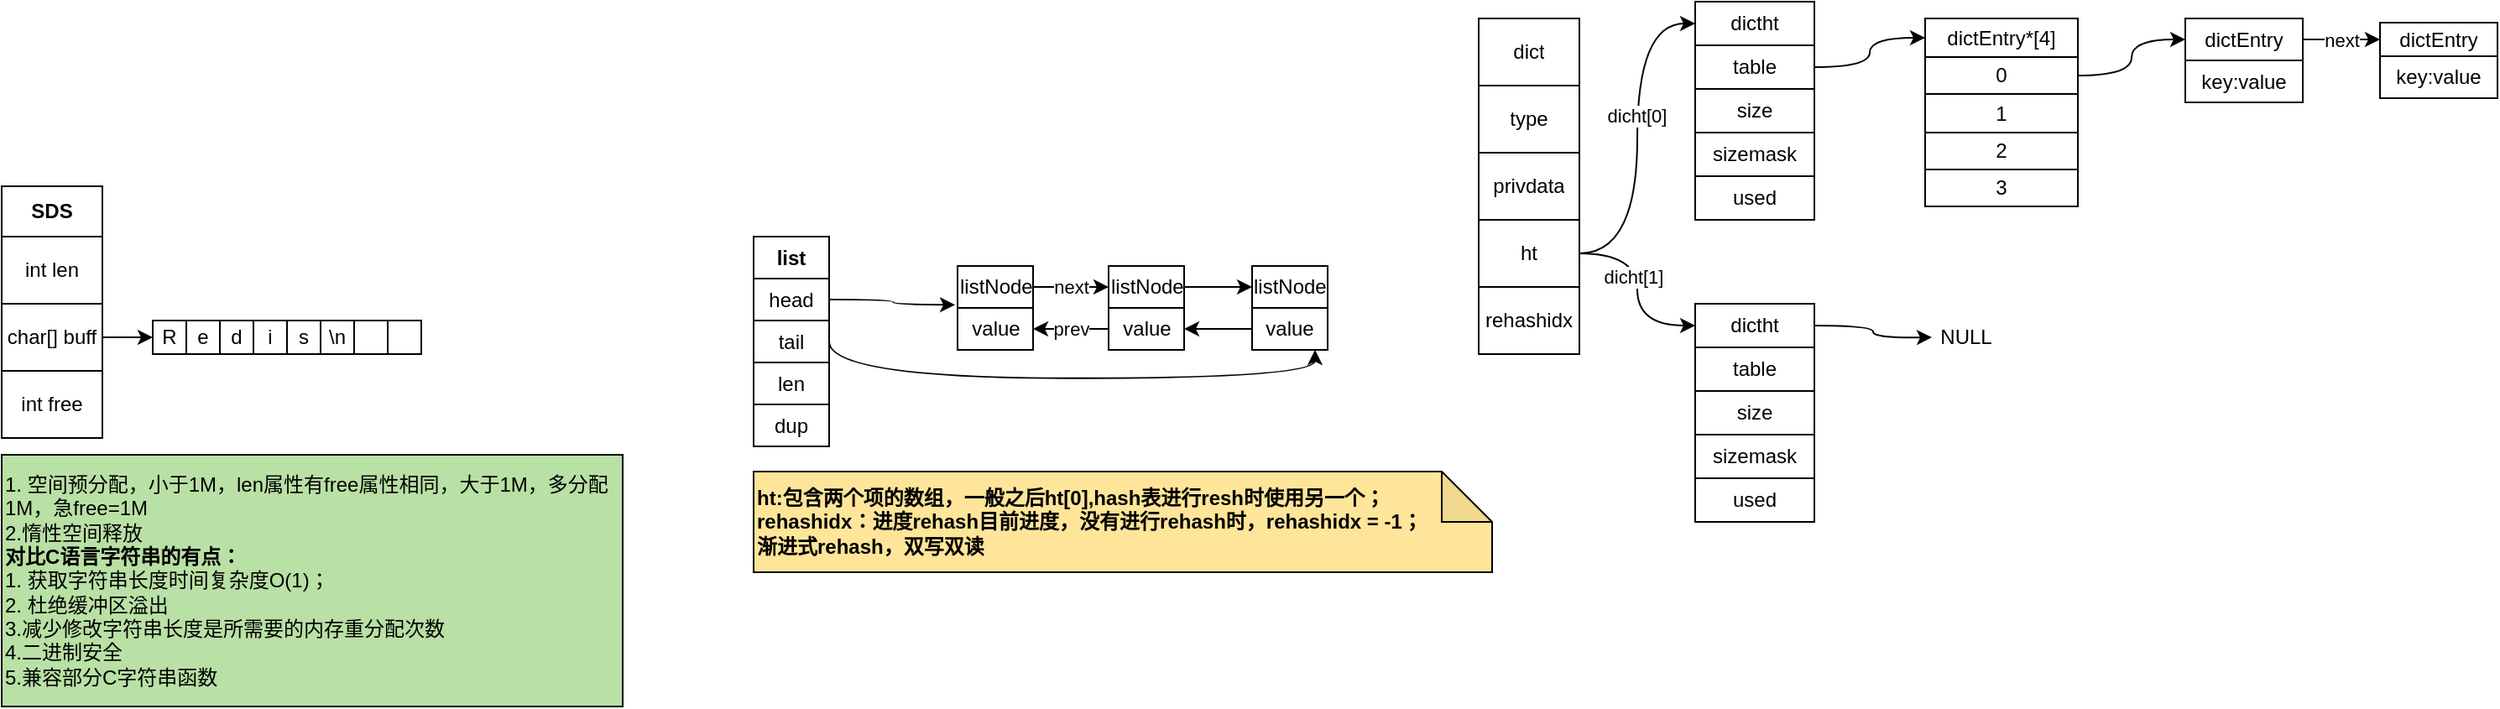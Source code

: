 <mxfile version="14.5.1" type="github">
  <diagram id="70akwOYrs_zPX4gierDc" name="第 1 页">
    <mxGraphModel dx="946" dy="472" grid="1" gridSize="10" guides="1" tooltips="1" connect="1" arrows="1" fold="1" page="1" pageScale="1" pageWidth="827" pageHeight="1169" math="0" shadow="0">
      <root>
        <mxCell id="0" />
        <mxCell id="1" parent="0" />
        <mxCell id="2Fs-SG_frbHr2sO-u1KF-1" value="SDS" style="shape=table;html=1;whiteSpace=wrap;startSize=30;container=1;collapsible=0;childLayout=tableLayout;fontStyle=1;align=center;" vertex="1" parent="1">
          <mxGeometry x="70" y="450" width="60" height="150" as="geometry" />
        </mxCell>
        <mxCell id="2Fs-SG_frbHr2sO-u1KF-2" value="" style="shape=partialRectangle;html=1;whiteSpace=wrap;collapsible=0;dropTarget=0;pointerEvents=0;fillColor=none;top=0;left=0;bottom=0;right=0;points=[[0,0.5],[1,0.5]];portConstraint=eastwest;" vertex="1" parent="2Fs-SG_frbHr2sO-u1KF-1">
          <mxGeometry y="30" width="60" height="40" as="geometry" />
        </mxCell>
        <mxCell id="2Fs-SG_frbHr2sO-u1KF-14" value="int len" style="shape=partialRectangle;html=1;whiteSpace=wrap;connectable=0;fillColor=none;top=0;left=0;bottom=0;right=0;overflow=hidden;" vertex="1" parent="2Fs-SG_frbHr2sO-u1KF-2">
          <mxGeometry width="60" height="40" as="geometry" />
        </mxCell>
        <mxCell id="2Fs-SG_frbHr2sO-u1KF-6" value="" style="shape=partialRectangle;html=1;whiteSpace=wrap;collapsible=0;dropTarget=0;pointerEvents=0;fillColor=none;top=0;left=0;bottom=0;right=0;points=[[0,0.5],[1,0.5]];portConstraint=eastwest;" vertex="1" parent="2Fs-SG_frbHr2sO-u1KF-1">
          <mxGeometry y="70" width="60" height="40" as="geometry" />
        </mxCell>
        <mxCell id="2Fs-SG_frbHr2sO-u1KF-15" value="char[] buff" style="shape=partialRectangle;html=1;whiteSpace=wrap;connectable=0;fillColor=none;top=0;left=0;bottom=0;right=0;overflow=hidden;" vertex="1" parent="2Fs-SG_frbHr2sO-u1KF-6">
          <mxGeometry width="60" height="40" as="geometry" />
        </mxCell>
        <mxCell id="2Fs-SG_frbHr2sO-u1KF-10" value="" style="shape=partialRectangle;html=1;whiteSpace=wrap;collapsible=0;dropTarget=0;pointerEvents=0;fillColor=none;top=0;left=0;bottom=0;right=0;points=[[0,0.5],[1,0.5]];portConstraint=eastwest;" vertex="1" parent="2Fs-SG_frbHr2sO-u1KF-1">
          <mxGeometry y="110" width="60" height="40" as="geometry" />
        </mxCell>
        <mxCell id="2Fs-SG_frbHr2sO-u1KF-16" value="int free" style="shape=partialRectangle;html=1;whiteSpace=wrap;connectable=0;fillColor=none;top=0;left=0;bottom=0;right=0;overflow=hidden;" vertex="1" parent="2Fs-SG_frbHr2sO-u1KF-10">
          <mxGeometry width="60" height="40" as="geometry" />
        </mxCell>
        <mxCell id="2Fs-SG_frbHr2sO-u1KF-20" style="edgeStyle=orthogonalEdgeStyle;rounded=0;orthogonalLoop=1;jettySize=auto;html=1;exitX=1;exitY=0.5;exitDx=0;exitDy=0;" edge="1" parent="1" source="2Fs-SG_frbHr2sO-u1KF-6">
          <mxGeometry relative="1" as="geometry">
            <mxPoint x="160" y="540" as="targetPoint" />
          </mxGeometry>
        </mxCell>
        <mxCell id="2Fs-SG_frbHr2sO-u1KF-22" value="" style="shape=table;html=1;whiteSpace=wrap;startSize=0;container=1;collapsible=0;childLayout=tableLayout;" vertex="1" parent="1">
          <mxGeometry x="160" y="530" width="160" height="20" as="geometry" />
        </mxCell>
        <mxCell id="2Fs-SG_frbHr2sO-u1KF-23" value="" style="shape=partialRectangle;html=1;whiteSpace=wrap;collapsible=0;dropTarget=0;pointerEvents=0;fillColor=none;top=0;left=0;bottom=0;right=0;points=[[0,0.5],[1,0.5]];portConstraint=eastwest;" vertex="1" parent="2Fs-SG_frbHr2sO-u1KF-22">
          <mxGeometry width="160" height="20" as="geometry" />
        </mxCell>
        <mxCell id="2Fs-SG_frbHr2sO-u1KF-24" value="R" style="shape=partialRectangle;html=1;whiteSpace=wrap;connectable=0;fillColor=none;top=0;left=0;bottom=0;right=0;overflow=hidden;" vertex="1" parent="2Fs-SG_frbHr2sO-u1KF-23">
          <mxGeometry width="20" height="20" as="geometry" />
        </mxCell>
        <mxCell id="2Fs-SG_frbHr2sO-u1KF-25" value="e" style="shape=partialRectangle;html=1;whiteSpace=wrap;connectable=0;fillColor=none;top=0;left=0;bottom=0;right=0;overflow=hidden;" vertex="1" parent="2Fs-SG_frbHr2sO-u1KF-23">
          <mxGeometry x="20" width="20" height="20" as="geometry" />
        </mxCell>
        <mxCell id="2Fs-SG_frbHr2sO-u1KF-26" value="d" style="shape=partialRectangle;html=1;whiteSpace=wrap;connectable=0;fillColor=none;top=0;left=0;bottom=0;right=0;overflow=hidden;" vertex="1" parent="2Fs-SG_frbHr2sO-u1KF-23">
          <mxGeometry x="40" width="20" height="20" as="geometry" />
        </mxCell>
        <mxCell id="2Fs-SG_frbHr2sO-u1KF-48" value="i" style="shape=partialRectangle;html=1;whiteSpace=wrap;connectable=0;fillColor=none;top=0;left=0;bottom=0;right=0;overflow=hidden;" vertex="1" parent="2Fs-SG_frbHr2sO-u1KF-23">
          <mxGeometry x="60" width="20" height="20" as="geometry" />
        </mxCell>
        <mxCell id="2Fs-SG_frbHr2sO-u1KF-49" value="s" style="shape=partialRectangle;html=1;whiteSpace=wrap;connectable=0;fillColor=none;top=0;left=0;bottom=0;right=0;overflow=hidden;" vertex="1" parent="2Fs-SG_frbHr2sO-u1KF-23">
          <mxGeometry x="80" width="20" height="20" as="geometry" />
        </mxCell>
        <mxCell id="2Fs-SG_frbHr2sO-u1KF-50" value="\n" style="shape=partialRectangle;html=1;whiteSpace=wrap;connectable=0;fillColor=none;top=0;left=0;bottom=0;right=0;overflow=hidden;" vertex="1" parent="2Fs-SG_frbHr2sO-u1KF-23">
          <mxGeometry x="100" width="20" height="20" as="geometry" />
        </mxCell>
        <mxCell id="2Fs-SG_frbHr2sO-u1KF-51" style="shape=partialRectangle;html=1;whiteSpace=wrap;connectable=0;fillColor=none;top=0;left=0;bottom=0;right=0;overflow=hidden;" vertex="1" parent="2Fs-SG_frbHr2sO-u1KF-23">
          <mxGeometry x="120" width="20" height="20" as="geometry" />
        </mxCell>
        <mxCell id="2Fs-SG_frbHr2sO-u1KF-52" style="shape=partialRectangle;html=1;whiteSpace=wrap;connectable=0;fillColor=none;top=0;left=0;bottom=0;right=0;overflow=hidden;" vertex="1" parent="2Fs-SG_frbHr2sO-u1KF-23">
          <mxGeometry x="140" width="20" height="20" as="geometry" />
        </mxCell>
        <mxCell id="2Fs-SG_frbHr2sO-u1KF-53" value="1. 空间预分配，小于1M，len属性有free属性相同，大于1M，多分配1M，急free=1M&lt;br&gt;2.惰性空间释放&lt;br&gt;&lt;b&gt;对比C语言字符串的有点：&lt;/b&gt;&lt;br&gt;1. 获取字符串长度时间复杂度O(1)；&lt;br&gt;2. 杜绝缓冲区溢出&lt;br&gt;3.减少修改字符串长度是所需要的内存重分配次数&lt;br&gt;4.二进制安全&lt;br&gt;5.兼容部分C字符串函数" style="whiteSpace=wrap;html=1;align=left;fillColor=#B9E0A5;" vertex="1" parent="1">
          <mxGeometry x="70" y="610" width="370" height="150" as="geometry" />
        </mxCell>
        <mxCell id="2Fs-SG_frbHr2sO-u1KF-55" value="" style="shape=table;html=1;whiteSpace=wrap;startSize=0;container=1;collapsible=0;childLayout=tableLayout;" vertex="1" parent="1">
          <mxGeometry x="639.5" y="497.5" width="45" height="50" as="geometry" />
        </mxCell>
        <mxCell id="2Fs-SG_frbHr2sO-u1KF-56" value="" style="shape=partialRectangle;html=1;whiteSpace=wrap;collapsible=0;dropTarget=0;pointerEvents=0;fillColor=none;top=0;left=0;bottom=0;right=0;points=[[0,0.5],[1,0.5]];portConstraint=eastwest;" vertex="1" parent="2Fs-SG_frbHr2sO-u1KF-55">
          <mxGeometry width="45" height="25" as="geometry" />
        </mxCell>
        <mxCell id="2Fs-SG_frbHr2sO-u1KF-57" value="listNode" style="shape=partialRectangle;html=1;whiteSpace=wrap;connectable=0;overflow=hidden;fillColor=none;top=0;left=0;bottom=0;right=0;container=0;" vertex="1" parent="2Fs-SG_frbHr2sO-u1KF-56">
          <mxGeometry width="45" height="25" as="geometry" />
        </mxCell>
        <mxCell id="2Fs-SG_frbHr2sO-u1KF-58" value="" style="shape=partialRectangle;html=1;whiteSpace=wrap;collapsible=0;dropTarget=0;pointerEvents=0;fillColor=none;top=0;left=0;bottom=0;right=0;points=[[0,0.5],[1,0.5]];portConstraint=eastwest;" vertex="1" parent="2Fs-SG_frbHr2sO-u1KF-55">
          <mxGeometry y="25" width="45" height="25" as="geometry" />
        </mxCell>
        <mxCell id="2Fs-SG_frbHr2sO-u1KF-59" value="value" style="shape=partialRectangle;html=1;whiteSpace=wrap;connectable=0;overflow=hidden;fillColor=none;top=0;left=0;bottom=0;right=0;container=0;" vertex="1" parent="2Fs-SG_frbHr2sO-u1KF-58">
          <mxGeometry width="45" height="25" as="geometry" />
        </mxCell>
        <mxCell id="2Fs-SG_frbHr2sO-u1KF-65" value="" style="shape=table;html=1;whiteSpace=wrap;startSize=0;container=1;collapsible=0;childLayout=tableLayout;" vertex="1" parent="1">
          <mxGeometry x="815" y="497.5" width="45" height="50" as="geometry" />
        </mxCell>
        <mxCell id="2Fs-SG_frbHr2sO-u1KF-66" value="" style="shape=partialRectangle;html=1;whiteSpace=wrap;collapsible=0;dropTarget=0;pointerEvents=0;fillColor=none;top=0;left=0;bottom=0;right=0;points=[[0,0.5],[1,0.5]];portConstraint=eastwest;" vertex="1" parent="2Fs-SG_frbHr2sO-u1KF-65">
          <mxGeometry width="45" height="25" as="geometry" />
        </mxCell>
        <mxCell id="2Fs-SG_frbHr2sO-u1KF-67" value="listNode" style="shape=partialRectangle;html=1;whiteSpace=wrap;connectable=0;overflow=hidden;fillColor=none;top=0;left=0;bottom=0;right=0;container=0;" vertex="1" parent="2Fs-SG_frbHr2sO-u1KF-66">
          <mxGeometry width="45" height="25" as="geometry" />
        </mxCell>
        <mxCell id="2Fs-SG_frbHr2sO-u1KF-68" value="" style="shape=partialRectangle;html=1;whiteSpace=wrap;collapsible=0;dropTarget=0;pointerEvents=0;fillColor=none;top=0;left=0;bottom=0;right=0;points=[[0,0.5],[1,0.5]];portConstraint=eastwest;" vertex="1" parent="2Fs-SG_frbHr2sO-u1KF-65">
          <mxGeometry y="25" width="45" height="25" as="geometry" />
        </mxCell>
        <mxCell id="2Fs-SG_frbHr2sO-u1KF-69" value="value" style="shape=partialRectangle;html=1;whiteSpace=wrap;connectable=0;overflow=hidden;fillColor=none;top=0;left=0;bottom=0;right=0;container=0;" vertex="1" parent="2Fs-SG_frbHr2sO-u1KF-68">
          <mxGeometry width="45" height="25" as="geometry" />
        </mxCell>
        <mxCell id="2Fs-SG_frbHr2sO-u1KF-75" value="next" style="edgeStyle=orthogonalEdgeStyle;rounded=0;orthogonalLoop=1;jettySize=auto;html=1;exitX=1;exitY=0.5;exitDx=0;exitDy=0;entryX=0;entryY=0.5;entryDx=0;entryDy=0;" edge="1" parent="1" source="2Fs-SG_frbHr2sO-u1KF-56" target="2Fs-SG_frbHr2sO-u1KF-119">
          <mxGeometry x="518" y="480" as="geometry">
            <mxPoint x="720.5" y="503.75" as="targetPoint" />
          </mxGeometry>
        </mxCell>
        <mxCell id="2Fs-SG_frbHr2sO-u1KF-95" value="" style="shape=table;html=1;whiteSpace=wrap;startSize=0;container=1;collapsible=0;childLayout=tableLayout;fontStyle=1" vertex="1" parent="1">
          <mxGeometry x="518" y="480" width="45" height="125.0" as="geometry" />
        </mxCell>
        <mxCell id="2Fs-SG_frbHr2sO-u1KF-96" value="" style="shape=partialRectangle;html=1;whiteSpace=wrap;collapsible=0;dropTarget=0;pointerEvents=0;fillColor=none;top=0;left=0;bottom=0;right=0;points=[[0,0.5],[1,0.5]];portConstraint=eastwest;" vertex="1" parent="2Fs-SG_frbHr2sO-u1KF-95">
          <mxGeometry width="45" height="25" as="geometry" />
        </mxCell>
        <mxCell id="2Fs-SG_frbHr2sO-u1KF-97" value="&lt;b&gt;list&lt;/b&gt;" style="shape=partialRectangle;html=1;whiteSpace=wrap;connectable=0;overflow=hidden;fillColor=none;top=0;left=0;bottom=0;right=0;container=0;" vertex="1" parent="2Fs-SG_frbHr2sO-u1KF-96">
          <mxGeometry width="45" height="25" as="geometry" />
        </mxCell>
        <mxCell id="2Fs-SG_frbHr2sO-u1KF-98" value="" style="shape=partialRectangle;html=1;whiteSpace=wrap;collapsible=0;dropTarget=0;pointerEvents=0;fillColor=none;top=0;left=0;bottom=0;right=0;points=[[0,0.5],[1,0.5]];portConstraint=eastwest;" vertex="1" parent="2Fs-SG_frbHr2sO-u1KF-95">
          <mxGeometry y="25" width="45" height="25" as="geometry" />
        </mxCell>
        <mxCell id="2Fs-SG_frbHr2sO-u1KF-99" value="head" style="shape=partialRectangle;html=1;whiteSpace=wrap;connectable=0;overflow=hidden;fillColor=none;top=0;left=0;bottom=0;right=0;container=0;" vertex="1" parent="2Fs-SG_frbHr2sO-u1KF-98">
          <mxGeometry width="45" height="25" as="geometry" />
        </mxCell>
        <mxCell id="2Fs-SG_frbHr2sO-u1KF-100" value="" style="shape=partialRectangle;html=1;whiteSpace=wrap;collapsible=0;dropTarget=0;pointerEvents=0;fillColor=none;top=0;left=0;bottom=0;right=0;points=[[0,0.5],[1,0.5]];portConstraint=eastwest;" vertex="1" parent="2Fs-SG_frbHr2sO-u1KF-95">
          <mxGeometry y="50" width="45" height="25" as="geometry" />
        </mxCell>
        <mxCell id="2Fs-SG_frbHr2sO-u1KF-101" value="tail" style="shape=partialRectangle;html=1;whiteSpace=wrap;connectable=0;overflow=hidden;fillColor=none;top=0;left=0;bottom=0;right=0;container=0;" vertex="1" parent="2Fs-SG_frbHr2sO-u1KF-100">
          <mxGeometry width="45" height="25" as="geometry" />
        </mxCell>
        <mxCell id="2Fs-SG_frbHr2sO-u1KF-102" value="" style="shape=partialRectangle;html=1;whiteSpace=wrap;collapsible=0;dropTarget=0;pointerEvents=0;fillColor=none;top=0;left=0;bottom=0;right=0;points=[[0,0.5],[1,0.5]];portConstraint=eastwest;" vertex="1" parent="2Fs-SG_frbHr2sO-u1KF-95">
          <mxGeometry y="75" width="45" height="25" as="geometry" />
        </mxCell>
        <mxCell id="2Fs-SG_frbHr2sO-u1KF-103" value="len" style="shape=partialRectangle;html=1;whiteSpace=wrap;connectable=0;overflow=hidden;fillColor=none;top=0;left=0;bottom=0;right=0;container=0;" vertex="1" parent="2Fs-SG_frbHr2sO-u1KF-102">
          <mxGeometry width="45" height="25" as="geometry" />
        </mxCell>
        <mxCell id="2Fs-SG_frbHr2sO-u1KF-104" value="" style="shape=partialRectangle;html=1;whiteSpace=wrap;collapsible=0;dropTarget=0;pointerEvents=0;fillColor=none;top=0;left=0;bottom=0;right=0;points=[[0,0.5],[1,0.5]];portConstraint=eastwest;" vertex="1" parent="2Fs-SG_frbHr2sO-u1KF-95">
          <mxGeometry y="100" width="45" height="25" as="geometry" />
        </mxCell>
        <mxCell id="2Fs-SG_frbHr2sO-u1KF-105" value="dup" style="shape=partialRectangle;html=1;whiteSpace=wrap;connectable=0;overflow=hidden;fillColor=none;top=0;left=0;bottom=0;right=0;container=0;" vertex="1" parent="2Fs-SG_frbHr2sO-u1KF-104">
          <mxGeometry width="45" height="25" as="geometry" />
        </mxCell>
        <mxCell id="2Fs-SG_frbHr2sO-u1KF-106" style="edgeStyle=orthogonalEdgeStyle;curved=1;rounded=0;orthogonalLoop=1;jettySize=auto;html=1;exitX=1;exitY=0.5;exitDx=0;exitDy=0;entryX=-0.033;entryY=0.925;entryDx=0;entryDy=0;entryPerimeter=0;" edge="1" parent="1" source="2Fs-SG_frbHr2sO-u1KF-98" target="2Fs-SG_frbHr2sO-u1KF-56">
          <mxGeometry x="518" y="480" as="geometry" />
        </mxCell>
        <mxCell id="2Fs-SG_frbHr2sO-u1KF-117" style="edgeStyle=orthogonalEdgeStyle;curved=1;rounded=0;orthogonalLoop=1;jettySize=auto;html=1;exitX=1;exitY=0.5;exitDx=0;exitDy=0;" edge="1" parent="1" source="2Fs-SG_frbHr2sO-u1KF-100" target="2Fs-SG_frbHr2sO-u1KF-68">
          <mxGeometry x="518" y="480" as="geometry">
            <Array as="points">
              <mxPoint x="563" y="564.375" />
              <mxPoint x="852.5" y="564.375" />
            </Array>
          </mxGeometry>
        </mxCell>
        <mxCell id="2Fs-SG_frbHr2sO-u1KF-118" value="" style="shape=table;html=1;whiteSpace=wrap;startSize=0;container=1;collapsible=0;childLayout=tableLayout;" vertex="1" parent="1">
          <mxGeometry x="729.5" y="497.5" width="45" height="50" as="geometry" />
        </mxCell>
        <mxCell id="2Fs-SG_frbHr2sO-u1KF-119" value="" style="shape=partialRectangle;html=1;whiteSpace=wrap;collapsible=0;dropTarget=0;pointerEvents=0;fillColor=none;top=0;left=0;bottom=0;right=0;points=[[0,0.5],[1,0.5]];portConstraint=eastwest;" vertex="1" parent="2Fs-SG_frbHr2sO-u1KF-118">
          <mxGeometry width="45" height="25" as="geometry" />
        </mxCell>
        <mxCell id="2Fs-SG_frbHr2sO-u1KF-120" value="listNode" style="shape=partialRectangle;html=1;whiteSpace=wrap;connectable=0;overflow=hidden;fillColor=none;top=0;left=0;bottom=0;right=0;container=0;" vertex="1" parent="2Fs-SG_frbHr2sO-u1KF-119">
          <mxGeometry width="45" height="25" as="geometry" />
        </mxCell>
        <mxCell id="2Fs-SG_frbHr2sO-u1KF-121" value="" style="shape=partialRectangle;html=1;whiteSpace=wrap;collapsible=0;dropTarget=0;pointerEvents=0;fillColor=none;top=0;left=0;bottom=0;right=0;points=[[0,0.5],[1,0.5]];portConstraint=eastwest;" vertex="1" parent="2Fs-SG_frbHr2sO-u1KF-118">
          <mxGeometry y="25" width="45" height="25" as="geometry" />
        </mxCell>
        <mxCell id="2Fs-SG_frbHr2sO-u1KF-122" value="value" style="shape=partialRectangle;html=1;whiteSpace=wrap;connectable=0;overflow=hidden;fillColor=none;top=0;left=0;bottom=0;right=0;container=0;" vertex="1" parent="2Fs-SG_frbHr2sO-u1KF-121">
          <mxGeometry width="45" height="25" as="geometry" />
        </mxCell>
        <mxCell id="2Fs-SG_frbHr2sO-u1KF-123" style="edgeStyle=orthogonalEdgeStyle;curved=1;rounded=0;orthogonalLoop=1;jettySize=auto;html=1;exitX=0;exitY=0.5;exitDx=0;exitDy=0;entryX=1;entryY=0.5;entryDx=0;entryDy=0;" edge="1" parent="1" source="2Fs-SG_frbHr2sO-u1KF-121" target="2Fs-SG_frbHr2sO-u1KF-58">
          <mxGeometry x="518" y="480" as="geometry">
            <mxPoint x="692" y="535" as="targetPoint" />
            <Array as="points">
              <mxPoint x="729.5" y="535" />
            </Array>
          </mxGeometry>
        </mxCell>
        <mxCell id="2Fs-SG_frbHr2sO-u1KF-124" value="prev" style="edgeLabel;html=1;align=center;verticalAlign=middle;resizable=0;points=[];container=0;" vertex="1" connectable="0" parent="2Fs-SG_frbHr2sO-u1KF-123">
          <mxGeometry relative="1" as="geometry">
            <mxPoint as="offset" />
          </mxGeometry>
        </mxCell>
        <mxCell id="2Fs-SG_frbHr2sO-u1KF-125" style="edgeStyle=orthogonalEdgeStyle;curved=1;rounded=0;orthogonalLoop=1;jettySize=auto;html=1;exitX=1;exitY=0.5;exitDx=0;exitDy=0;entryX=0;entryY=0.5;entryDx=0;entryDy=0;" edge="1" parent="1" source="2Fs-SG_frbHr2sO-u1KF-119" target="2Fs-SG_frbHr2sO-u1KF-66">
          <mxGeometry x="518" y="480" as="geometry" />
        </mxCell>
        <mxCell id="2Fs-SG_frbHr2sO-u1KF-126" style="edgeStyle=orthogonalEdgeStyle;curved=1;rounded=0;orthogonalLoop=1;jettySize=auto;html=1;exitX=0;exitY=0.5;exitDx=0;exitDy=0;entryX=1;entryY=0.5;entryDx=0;entryDy=0;" edge="1" parent="1" source="2Fs-SG_frbHr2sO-u1KF-68" target="2Fs-SG_frbHr2sO-u1KF-121">
          <mxGeometry x="518" y="480" as="geometry" />
        </mxCell>
        <mxCell id="2Fs-SG_frbHr2sO-u1KF-128" value="" style="shape=table;html=1;whiteSpace=wrap;startSize=0;container=1;collapsible=0;childLayout=tableLayout;" vertex="1" parent="1">
          <mxGeometry x="1079" y="340" width="71" height="130" as="geometry" />
        </mxCell>
        <mxCell id="2Fs-SG_frbHr2sO-u1KF-129" value="" style="shape=partialRectangle;html=1;whiteSpace=wrap;collapsible=0;dropTarget=0;pointerEvents=0;fillColor=none;top=0;left=0;bottom=0;right=0;points=[[0,0.5],[1,0.5]];portConstraint=eastwest;" vertex="1" parent="2Fs-SG_frbHr2sO-u1KF-128">
          <mxGeometry width="71" height="26" as="geometry" />
        </mxCell>
        <mxCell id="2Fs-SG_frbHr2sO-u1KF-130" value="dictht" style="shape=partialRectangle;html=1;whiteSpace=wrap;connectable=0;overflow=hidden;fillColor=none;top=0;left=0;bottom=0;right=0;" vertex="1" parent="2Fs-SG_frbHr2sO-u1KF-129">
          <mxGeometry width="71" height="26" as="geometry" />
        </mxCell>
        <mxCell id="2Fs-SG_frbHr2sO-u1KF-131" value="" style="shape=partialRectangle;html=1;whiteSpace=wrap;collapsible=0;dropTarget=0;pointerEvents=0;fillColor=none;top=0;left=0;bottom=0;right=0;points=[[0,0.5],[1,0.5]];portConstraint=eastwest;" vertex="1" parent="2Fs-SG_frbHr2sO-u1KF-128">
          <mxGeometry y="26" width="71" height="26" as="geometry" />
        </mxCell>
        <mxCell id="2Fs-SG_frbHr2sO-u1KF-132" value="table" style="shape=partialRectangle;html=1;whiteSpace=wrap;connectable=0;overflow=hidden;fillColor=none;top=0;left=0;bottom=0;right=0;" vertex="1" parent="2Fs-SG_frbHr2sO-u1KF-131">
          <mxGeometry width="71" height="26" as="geometry" />
        </mxCell>
        <mxCell id="2Fs-SG_frbHr2sO-u1KF-133" value="" style="shape=partialRectangle;html=1;whiteSpace=wrap;collapsible=0;dropTarget=0;pointerEvents=0;fillColor=none;top=0;left=0;bottom=0;right=0;points=[[0,0.5],[1,0.5]];portConstraint=eastwest;" vertex="1" parent="2Fs-SG_frbHr2sO-u1KF-128">
          <mxGeometry y="52" width="71" height="26" as="geometry" />
        </mxCell>
        <mxCell id="2Fs-SG_frbHr2sO-u1KF-134" value="size" style="shape=partialRectangle;html=1;whiteSpace=wrap;connectable=0;overflow=hidden;fillColor=none;top=0;left=0;bottom=0;right=0;" vertex="1" parent="2Fs-SG_frbHr2sO-u1KF-133">
          <mxGeometry width="71" height="26" as="geometry" />
        </mxCell>
        <mxCell id="2Fs-SG_frbHr2sO-u1KF-135" value="" style="shape=partialRectangle;html=1;whiteSpace=wrap;collapsible=0;dropTarget=0;pointerEvents=0;fillColor=none;top=0;left=0;bottom=0;right=0;points=[[0,0.5],[1,0.5]];portConstraint=eastwest;" vertex="1" parent="2Fs-SG_frbHr2sO-u1KF-128">
          <mxGeometry y="78" width="71" height="26" as="geometry" />
        </mxCell>
        <mxCell id="2Fs-SG_frbHr2sO-u1KF-136" value="sizemask" style="shape=partialRectangle;html=1;whiteSpace=wrap;connectable=0;overflow=hidden;fillColor=none;top=0;left=0;bottom=0;right=0;" vertex="1" parent="2Fs-SG_frbHr2sO-u1KF-135">
          <mxGeometry width="71" height="26" as="geometry" />
        </mxCell>
        <mxCell id="2Fs-SG_frbHr2sO-u1KF-137" value="" style="shape=partialRectangle;html=1;whiteSpace=wrap;collapsible=0;dropTarget=0;pointerEvents=0;fillColor=none;top=0;left=0;bottom=0;right=0;points=[[0,0.5],[1,0.5]];portConstraint=eastwest;" vertex="1" parent="2Fs-SG_frbHr2sO-u1KF-128">
          <mxGeometry y="104" width="71" height="26" as="geometry" />
        </mxCell>
        <mxCell id="2Fs-SG_frbHr2sO-u1KF-138" value="used" style="shape=partialRectangle;html=1;whiteSpace=wrap;connectable=0;overflow=hidden;fillColor=none;top=0;left=0;bottom=0;right=0;" vertex="1" parent="2Fs-SG_frbHr2sO-u1KF-137">
          <mxGeometry width="71" height="26" as="geometry" />
        </mxCell>
        <mxCell id="2Fs-SG_frbHr2sO-u1KF-139" value="" style="shape=table;html=1;whiteSpace=wrap;startSize=0;container=1;collapsible=0;childLayout=tableLayout;" vertex="1" parent="1">
          <mxGeometry x="1216" y="350" width="91" height="112" as="geometry" />
        </mxCell>
        <mxCell id="2Fs-SG_frbHr2sO-u1KF-140" value="" style="shape=partialRectangle;html=1;whiteSpace=wrap;collapsible=0;dropTarget=0;pointerEvents=0;fillColor=none;top=0;left=0;bottom=0;right=0;points=[[0,0.5],[1,0.5]];portConstraint=eastwest;" vertex="1" parent="2Fs-SG_frbHr2sO-u1KF-139">
          <mxGeometry width="91" height="23" as="geometry" />
        </mxCell>
        <mxCell id="2Fs-SG_frbHr2sO-u1KF-141" value="dictEntry*[4]" style="shape=partialRectangle;html=1;whiteSpace=wrap;connectable=0;overflow=hidden;fillColor=none;top=0;left=0;bottom=0;right=0;" vertex="1" parent="2Fs-SG_frbHr2sO-u1KF-140">
          <mxGeometry width="91" height="23" as="geometry" />
        </mxCell>
        <mxCell id="2Fs-SG_frbHr2sO-u1KF-142" value="" style="shape=partialRectangle;html=1;whiteSpace=wrap;collapsible=0;dropTarget=0;pointerEvents=0;fillColor=none;top=0;left=0;bottom=0;right=0;points=[[0,0.5],[1,0.5]];portConstraint=eastwest;" vertex="1" parent="2Fs-SG_frbHr2sO-u1KF-139">
          <mxGeometry y="23" width="91" height="22" as="geometry" />
        </mxCell>
        <mxCell id="2Fs-SG_frbHr2sO-u1KF-143" value="0" style="shape=partialRectangle;html=1;whiteSpace=wrap;connectable=0;overflow=hidden;fillColor=none;top=0;left=0;bottom=0;right=0;" vertex="1" parent="2Fs-SG_frbHr2sO-u1KF-142">
          <mxGeometry width="91" height="22" as="geometry" />
        </mxCell>
        <mxCell id="2Fs-SG_frbHr2sO-u1KF-144" value="" style="shape=partialRectangle;html=1;whiteSpace=wrap;collapsible=0;dropTarget=0;pointerEvents=0;fillColor=none;top=0;left=0;bottom=0;right=0;points=[[0,0.5],[1,0.5]];portConstraint=eastwest;" vertex="1" parent="2Fs-SG_frbHr2sO-u1KF-139">
          <mxGeometry y="45" width="91" height="23" as="geometry" />
        </mxCell>
        <mxCell id="2Fs-SG_frbHr2sO-u1KF-145" value="1" style="shape=partialRectangle;html=1;whiteSpace=wrap;connectable=0;overflow=hidden;fillColor=none;top=0;left=0;bottom=0;right=0;" vertex="1" parent="2Fs-SG_frbHr2sO-u1KF-144">
          <mxGeometry width="91" height="23" as="geometry" />
        </mxCell>
        <mxCell id="2Fs-SG_frbHr2sO-u1KF-146" value="" style="shape=partialRectangle;html=1;whiteSpace=wrap;collapsible=0;dropTarget=0;pointerEvents=0;fillColor=none;top=0;left=0;bottom=0;right=0;points=[[0,0.5],[1,0.5]];portConstraint=eastwest;" vertex="1" parent="2Fs-SG_frbHr2sO-u1KF-139">
          <mxGeometry y="68" width="91" height="22" as="geometry" />
        </mxCell>
        <mxCell id="2Fs-SG_frbHr2sO-u1KF-147" value="2" style="shape=partialRectangle;html=1;whiteSpace=wrap;connectable=0;overflow=hidden;fillColor=none;top=0;left=0;bottom=0;right=0;" vertex="1" parent="2Fs-SG_frbHr2sO-u1KF-146">
          <mxGeometry width="91" height="22" as="geometry" />
        </mxCell>
        <mxCell id="2Fs-SG_frbHr2sO-u1KF-219" style="shape=partialRectangle;html=1;whiteSpace=wrap;collapsible=0;dropTarget=0;pointerEvents=0;fillColor=none;top=0;left=0;bottom=0;right=0;points=[[0,0.5],[1,0.5]];portConstraint=eastwest;" vertex="1" parent="2Fs-SG_frbHr2sO-u1KF-139">
          <mxGeometry y="90" width="91" height="22" as="geometry" />
        </mxCell>
        <mxCell id="2Fs-SG_frbHr2sO-u1KF-220" value="3" style="shape=partialRectangle;html=1;whiteSpace=wrap;connectable=0;overflow=hidden;fillColor=none;top=0;left=0;bottom=0;right=0;" vertex="1" parent="2Fs-SG_frbHr2sO-u1KF-219">
          <mxGeometry width="91" height="22" as="geometry" />
        </mxCell>
        <mxCell id="2Fs-SG_frbHr2sO-u1KF-148" style="edgeStyle=orthogonalEdgeStyle;curved=1;rounded=0;orthogonalLoop=1;jettySize=auto;html=1;exitX=1;exitY=0.5;exitDx=0;exitDy=0;entryX=0;entryY=0.5;entryDx=0;entryDy=0;" edge="1" parent="1" source="2Fs-SG_frbHr2sO-u1KF-131" target="2Fs-SG_frbHr2sO-u1KF-140">
          <mxGeometry relative="1" as="geometry" />
        </mxCell>
        <mxCell id="2Fs-SG_frbHr2sO-u1KF-149" value="" style="shape=table;html=1;whiteSpace=wrap;startSize=0;container=1;collapsible=0;childLayout=tableLayout;" vertex="1" parent="1">
          <mxGeometry x="1371" y="350" width="70" height="50" as="geometry" />
        </mxCell>
        <mxCell id="2Fs-SG_frbHr2sO-u1KF-150" value="" style="shape=partialRectangle;html=1;whiteSpace=wrap;collapsible=0;dropTarget=0;pointerEvents=0;fillColor=none;top=0;left=0;bottom=0;right=0;points=[[0,0.5],[1,0.5]];portConstraint=eastwest;" vertex="1" parent="2Fs-SG_frbHr2sO-u1KF-149">
          <mxGeometry width="70" height="25" as="geometry" />
        </mxCell>
        <mxCell id="2Fs-SG_frbHr2sO-u1KF-151" value="dictEntry" style="shape=partialRectangle;html=1;whiteSpace=wrap;connectable=0;overflow=hidden;fillColor=none;top=0;left=0;bottom=0;right=0;" vertex="1" parent="2Fs-SG_frbHr2sO-u1KF-150">
          <mxGeometry width="70" height="25" as="geometry" />
        </mxCell>
        <mxCell id="2Fs-SG_frbHr2sO-u1KF-153" value="" style="shape=partialRectangle;html=1;whiteSpace=wrap;collapsible=0;dropTarget=0;pointerEvents=0;fillColor=none;top=0;left=0;bottom=0;right=0;points=[[0,0.5],[1,0.5]];portConstraint=eastwest;" vertex="1" parent="2Fs-SG_frbHr2sO-u1KF-149">
          <mxGeometry y="25" width="70" height="25" as="geometry" />
        </mxCell>
        <mxCell id="2Fs-SG_frbHr2sO-u1KF-154" value="key:value" style="shape=partialRectangle;html=1;whiteSpace=wrap;connectable=0;overflow=hidden;fillColor=none;top=0;left=0;bottom=0;right=0;" vertex="1" parent="2Fs-SG_frbHr2sO-u1KF-153">
          <mxGeometry width="70" height="25" as="geometry" />
        </mxCell>
        <mxCell id="2Fs-SG_frbHr2sO-u1KF-169" style="edgeStyle=orthogonalEdgeStyle;curved=1;rounded=0;orthogonalLoop=1;jettySize=auto;html=1;exitX=1;exitY=0.5;exitDx=0;exitDy=0;entryX=0;entryY=0.5;entryDx=0;entryDy=0;" edge="1" parent="1" source="2Fs-SG_frbHr2sO-u1KF-142" target="2Fs-SG_frbHr2sO-u1KF-150">
          <mxGeometry relative="1" as="geometry" />
        </mxCell>
        <mxCell id="2Fs-SG_frbHr2sO-u1KF-170" value="" style="shape=table;html=1;whiteSpace=wrap;startSize=0;container=1;collapsible=0;childLayout=tableLayout;" vertex="1" parent="1">
          <mxGeometry x="1487" y="352.5" width="70" height="45" as="geometry" />
        </mxCell>
        <mxCell id="2Fs-SG_frbHr2sO-u1KF-171" value="" style="shape=partialRectangle;html=1;whiteSpace=wrap;collapsible=0;dropTarget=0;pointerEvents=0;fillColor=none;top=0;left=0;bottom=0;right=0;points=[[0,0.5],[1,0.5]];portConstraint=eastwest;" vertex="1" parent="2Fs-SG_frbHr2sO-u1KF-170">
          <mxGeometry width="70" height="20" as="geometry" />
        </mxCell>
        <mxCell id="2Fs-SG_frbHr2sO-u1KF-172" value="dictEntry" style="shape=partialRectangle;html=1;whiteSpace=wrap;connectable=0;overflow=hidden;fillColor=none;top=0;left=0;bottom=0;right=0;" vertex="1" parent="2Fs-SG_frbHr2sO-u1KF-171">
          <mxGeometry width="70" height="20" as="geometry" />
        </mxCell>
        <mxCell id="2Fs-SG_frbHr2sO-u1KF-173" value="" style="shape=partialRectangle;html=1;whiteSpace=wrap;collapsible=0;dropTarget=0;pointerEvents=0;fillColor=none;top=0;left=0;bottom=0;right=0;points=[[0,0.5],[1,0.5]];portConstraint=eastwest;" vertex="1" parent="2Fs-SG_frbHr2sO-u1KF-170">
          <mxGeometry y="20" width="70" height="25" as="geometry" />
        </mxCell>
        <mxCell id="2Fs-SG_frbHr2sO-u1KF-174" value="key:value" style="shape=partialRectangle;html=1;whiteSpace=wrap;connectable=0;overflow=hidden;fillColor=none;top=0;left=0;bottom=0;right=0;" vertex="1" parent="2Fs-SG_frbHr2sO-u1KF-173">
          <mxGeometry width="70" height="25" as="geometry" />
        </mxCell>
        <mxCell id="2Fs-SG_frbHr2sO-u1KF-175" value="next" style="edgeStyle=orthogonalEdgeStyle;curved=1;rounded=0;orthogonalLoop=1;jettySize=auto;html=1;exitX=1;exitY=0.5;exitDx=0;exitDy=0;entryX=0;entryY=0.5;entryDx=0;entryDy=0;" edge="1" parent="1" source="2Fs-SG_frbHr2sO-u1KF-150" target="2Fs-SG_frbHr2sO-u1KF-171">
          <mxGeometry relative="1" as="geometry" />
        </mxCell>
        <mxCell id="2Fs-SG_frbHr2sO-u1KF-176" value="" style="shape=table;html=1;whiteSpace=wrap;startSize=0;container=1;collapsible=0;childLayout=tableLayout;" vertex="1" parent="1">
          <mxGeometry x="950" y="350" width="60" height="200" as="geometry" />
        </mxCell>
        <mxCell id="2Fs-SG_frbHr2sO-u1KF-177" value="" style="shape=partialRectangle;html=1;whiteSpace=wrap;collapsible=0;dropTarget=0;pointerEvents=0;fillColor=none;top=0;left=0;bottom=0;right=0;points=[[0,0.5],[1,0.5]];portConstraint=eastwest;" vertex="1" parent="2Fs-SG_frbHr2sO-u1KF-176">
          <mxGeometry width="60" height="40" as="geometry" />
        </mxCell>
        <mxCell id="2Fs-SG_frbHr2sO-u1KF-178" value="dict" style="shape=partialRectangle;html=1;whiteSpace=wrap;connectable=0;overflow=hidden;fillColor=none;top=0;left=0;bottom=0;right=0;" vertex="1" parent="2Fs-SG_frbHr2sO-u1KF-177">
          <mxGeometry width="60" height="40" as="geometry" />
        </mxCell>
        <mxCell id="2Fs-SG_frbHr2sO-u1KF-179" value="" style="shape=partialRectangle;html=1;whiteSpace=wrap;collapsible=0;dropTarget=0;pointerEvents=0;fillColor=none;top=0;left=0;bottom=0;right=0;points=[[0,0.5],[1,0.5]];portConstraint=eastwest;" vertex="1" parent="2Fs-SG_frbHr2sO-u1KF-176">
          <mxGeometry y="40" width="60" height="40" as="geometry" />
        </mxCell>
        <mxCell id="2Fs-SG_frbHr2sO-u1KF-180" value="type" style="shape=partialRectangle;html=1;whiteSpace=wrap;connectable=0;overflow=hidden;fillColor=none;top=0;left=0;bottom=0;right=0;" vertex="1" parent="2Fs-SG_frbHr2sO-u1KF-179">
          <mxGeometry width="60" height="40" as="geometry" />
        </mxCell>
        <mxCell id="2Fs-SG_frbHr2sO-u1KF-181" value="" style="shape=partialRectangle;html=1;whiteSpace=wrap;collapsible=0;dropTarget=0;pointerEvents=0;fillColor=none;top=0;left=0;bottom=0;right=0;points=[[0,0.5],[1,0.5]];portConstraint=eastwest;" vertex="1" parent="2Fs-SG_frbHr2sO-u1KF-176">
          <mxGeometry y="80" width="60" height="40" as="geometry" />
        </mxCell>
        <mxCell id="2Fs-SG_frbHr2sO-u1KF-182" value="privdata" style="shape=partialRectangle;html=1;whiteSpace=wrap;connectable=0;overflow=hidden;fillColor=none;top=0;left=0;bottom=0;right=0;" vertex="1" parent="2Fs-SG_frbHr2sO-u1KF-181">
          <mxGeometry width="60" height="40" as="geometry" />
        </mxCell>
        <mxCell id="2Fs-SG_frbHr2sO-u1KF-183" value="" style="shape=partialRectangle;html=1;whiteSpace=wrap;collapsible=0;dropTarget=0;pointerEvents=0;fillColor=none;top=0;left=0;bottom=0;right=0;points=[[0,0.5],[1,0.5]];portConstraint=eastwest;" vertex="1" parent="2Fs-SG_frbHr2sO-u1KF-176">
          <mxGeometry y="120" width="60" height="40" as="geometry" />
        </mxCell>
        <mxCell id="2Fs-SG_frbHr2sO-u1KF-184" value="ht" style="shape=partialRectangle;html=1;whiteSpace=wrap;connectable=0;overflow=hidden;fillColor=none;top=0;left=0;bottom=0;right=0;" vertex="1" parent="2Fs-SG_frbHr2sO-u1KF-183">
          <mxGeometry width="60" height="40" as="geometry" />
        </mxCell>
        <mxCell id="2Fs-SG_frbHr2sO-u1KF-185" value="" style="shape=partialRectangle;html=1;whiteSpace=wrap;collapsible=0;dropTarget=0;pointerEvents=0;fillColor=none;top=0;left=0;bottom=0;right=0;points=[[0,0.5],[1,0.5]];portConstraint=eastwest;" vertex="1" parent="2Fs-SG_frbHr2sO-u1KF-176">
          <mxGeometry y="160" width="60" height="40" as="geometry" />
        </mxCell>
        <mxCell id="2Fs-SG_frbHr2sO-u1KF-186" value="rehashidx" style="shape=partialRectangle;html=1;whiteSpace=wrap;connectable=0;overflow=hidden;fillColor=none;top=0;left=0;bottom=0;right=0;" vertex="1" parent="2Fs-SG_frbHr2sO-u1KF-185">
          <mxGeometry width="60" height="40" as="geometry" />
        </mxCell>
        <mxCell id="2Fs-SG_frbHr2sO-u1KF-190" value="ht:包含两个项的数组，一般之后ht[0],hash表进行resh时使用另一个；&lt;br&gt;rehashidx：进度rehash目前进度，没有进行rehash时，rehashidx = -1；&lt;br&gt;渐进式rehash，双写双读" style="shape=note;whiteSpace=wrap;html=1;backgroundOutline=1;darkOpacity=0.05;align=left;fillColor=#FFE599;fontStyle=1" vertex="1" parent="1">
          <mxGeometry x="518" y="620" width="440" height="60" as="geometry" />
        </mxCell>
        <mxCell id="2Fs-SG_frbHr2sO-u1KF-191" style="edgeStyle=orthogonalEdgeStyle;curved=1;rounded=0;orthogonalLoop=1;jettySize=auto;html=1;exitX=1;exitY=0.5;exitDx=0;exitDy=0;entryX=0;entryY=0.5;entryDx=0;entryDy=0;" edge="1" parent="1" source="2Fs-SG_frbHr2sO-u1KF-183" target="2Fs-SG_frbHr2sO-u1KF-129">
          <mxGeometry relative="1" as="geometry" />
        </mxCell>
        <mxCell id="2Fs-SG_frbHr2sO-u1KF-192" value="dicht[0]" style="edgeLabel;html=1;align=center;verticalAlign=middle;resizable=0;points=[];" vertex="1" connectable="0" parent="2Fs-SG_frbHr2sO-u1KF-191">
          <mxGeometry x="0.144" y="2" relative="1" as="geometry">
            <mxPoint x="1" y="1" as="offset" />
          </mxGeometry>
        </mxCell>
        <mxCell id="2Fs-SG_frbHr2sO-u1KF-204" value="" style="shape=table;html=1;whiteSpace=wrap;startSize=0;container=1;collapsible=0;childLayout=tableLayout;" vertex="1" parent="1">
          <mxGeometry x="1079" y="520" width="71" height="130" as="geometry" />
        </mxCell>
        <mxCell id="2Fs-SG_frbHr2sO-u1KF-205" value="" style="shape=partialRectangle;html=1;whiteSpace=wrap;collapsible=0;dropTarget=0;pointerEvents=0;fillColor=none;top=0;left=0;bottom=0;right=0;points=[[0,0.5],[1,0.5]];portConstraint=eastwest;" vertex="1" parent="2Fs-SG_frbHr2sO-u1KF-204">
          <mxGeometry width="71" height="26" as="geometry" />
        </mxCell>
        <mxCell id="2Fs-SG_frbHr2sO-u1KF-206" value="dictht" style="shape=partialRectangle;html=1;whiteSpace=wrap;connectable=0;overflow=hidden;fillColor=none;top=0;left=0;bottom=0;right=0;" vertex="1" parent="2Fs-SG_frbHr2sO-u1KF-205">
          <mxGeometry width="71" height="26" as="geometry" />
        </mxCell>
        <mxCell id="2Fs-SG_frbHr2sO-u1KF-207" value="" style="shape=partialRectangle;html=1;whiteSpace=wrap;collapsible=0;dropTarget=0;pointerEvents=0;fillColor=none;top=0;left=0;bottom=0;right=0;points=[[0,0.5],[1,0.5]];portConstraint=eastwest;" vertex="1" parent="2Fs-SG_frbHr2sO-u1KF-204">
          <mxGeometry y="26" width="71" height="26" as="geometry" />
        </mxCell>
        <mxCell id="2Fs-SG_frbHr2sO-u1KF-208" value="table" style="shape=partialRectangle;html=1;whiteSpace=wrap;connectable=0;overflow=hidden;fillColor=none;top=0;left=0;bottom=0;right=0;" vertex="1" parent="2Fs-SG_frbHr2sO-u1KF-207">
          <mxGeometry width="71" height="26" as="geometry" />
        </mxCell>
        <mxCell id="2Fs-SG_frbHr2sO-u1KF-209" value="" style="shape=partialRectangle;html=1;whiteSpace=wrap;collapsible=0;dropTarget=0;pointerEvents=0;fillColor=none;top=0;left=0;bottom=0;right=0;points=[[0,0.5],[1,0.5]];portConstraint=eastwest;" vertex="1" parent="2Fs-SG_frbHr2sO-u1KF-204">
          <mxGeometry y="52" width="71" height="26" as="geometry" />
        </mxCell>
        <mxCell id="2Fs-SG_frbHr2sO-u1KF-210" value="size" style="shape=partialRectangle;html=1;whiteSpace=wrap;connectable=0;overflow=hidden;fillColor=none;top=0;left=0;bottom=0;right=0;" vertex="1" parent="2Fs-SG_frbHr2sO-u1KF-209">
          <mxGeometry width="71" height="26" as="geometry" />
        </mxCell>
        <mxCell id="2Fs-SG_frbHr2sO-u1KF-211" value="" style="shape=partialRectangle;html=1;whiteSpace=wrap;collapsible=0;dropTarget=0;pointerEvents=0;fillColor=none;top=0;left=0;bottom=0;right=0;points=[[0,0.5],[1,0.5]];portConstraint=eastwest;" vertex="1" parent="2Fs-SG_frbHr2sO-u1KF-204">
          <mxGeometry y="78" width="71" height="26" as="geometry" />
        </mxCell>
        <mxCell id="2Fs-SG_frbHr2sO-u1KF-212" value="sizemask" style="shape=partialRectangle;html=1;whiteSpace=wrap;connectable=0;overflow=hidden;fillColor=none;top=0;left=0;bottom=0;right=0;" vertex="1" parent="2Fs-SG_frbHr2sO-u1KF-211">
          <mxGeometry width="71" height="26" as="geometry" />
        </mxCell>
        <mxCell id="2Fs-SG_frbHr2sO-u1KF-213" value="" style="shape=partialRectangle;html=1;whiteSpace=wrap;collapsible=0;dropTarget=0;pointerEvents=0;fillColor=none;top=0;left=0;bottom=0;right=0;points=[[0,0.5],[1,0.5]];portConstraint=eastwest;" vertex="1" parent="2Fs-SG_frbHr2sO-u1KF-204">
          <mxGeometry y="104" width="71" height="26" as="geometry" />
        </mxCell>
        <mxCell id="2Fs-SG_frbHr2sO-u1KF-214" value="used" style="shape=partialRectangle;html=1;whiteSpace=wrap;connectable=0;overflow=hidden;fillColor=none;top=0;left=0;bottom=0;right=0;" vertex="1" parent="2Fs-SG_frbHr2sO-u1KF-213">
          <mxGeometry width="71" height="26" as="geometry" />
        </mxCell>
        <mxCell id="2Fs-SG_frbHr2sO-u1KF-215" style="edgeStyle=orthogonalEdgeStyle;curved=1;rounded=0;orthogonalLoop=1;jettySize=auto;html=1;exitX=1;exitY=0.5;exitDx=0;exitDy=0;entryX=0;entryY=0.5;entryDx=0;entryDy=0;" edge="1" parent="1" source="2Fs-SG_frbHr2sO-u1KF-183" target="2Fs-SG_frbHr2sO-u1KF-205">
          <mxGeometry relative="1" as="geometry" />
        </mxCell>
        <mxCell id="2Fs-SG_frbHr2sO-u1KF-216" value="dicht[1]" style="edgeLabel;html=1;align=center;verticalAlign=middle;resizable=0;points=[];" vertex="1" connectable="0" parent="2Fs-SG_frbHr2sO-u1KF-215">
          <mxGeometry x="-0.134" y="-3" relative="1" as="geometry">
            <mxPoint as="offset" />
          </mxGeometry>
        </mxCell>
        <mxCell id="2Fs-SG_frbHr2sO-u1KF-217" style="edgeStyle=orthogonalEdgeStyle;curved=1;rounded=0;orthogonalLoop=1;jettySize=auto;html=1;exitX=1;exitY=0.5;exitDx=0;exitDy=0;" edge="1" parent="1" source="2Fs-SG_frbHr2sO-u1KF-205">
          <mxGeometry relative="1" as="geometry">
            <mxPoint x="1220" y="540" as="targetPoint" />
          </mxGeometry>
        </mxCell>
        <mxCell id="2Fs-SG_frbHr2sO-u1KF-218" value="NULL" style="text;html=1;align=center;verticalAlign=middle;resizable=0;points=[];autosize=1;" vertex="1" parent="1">
          <mxGeometry x="1215" y="530" width="50" height="20" as="geometry" />
        </mxCell>
      </root>
    </mxGraphModel>
  </diagram>
</mxfile>
